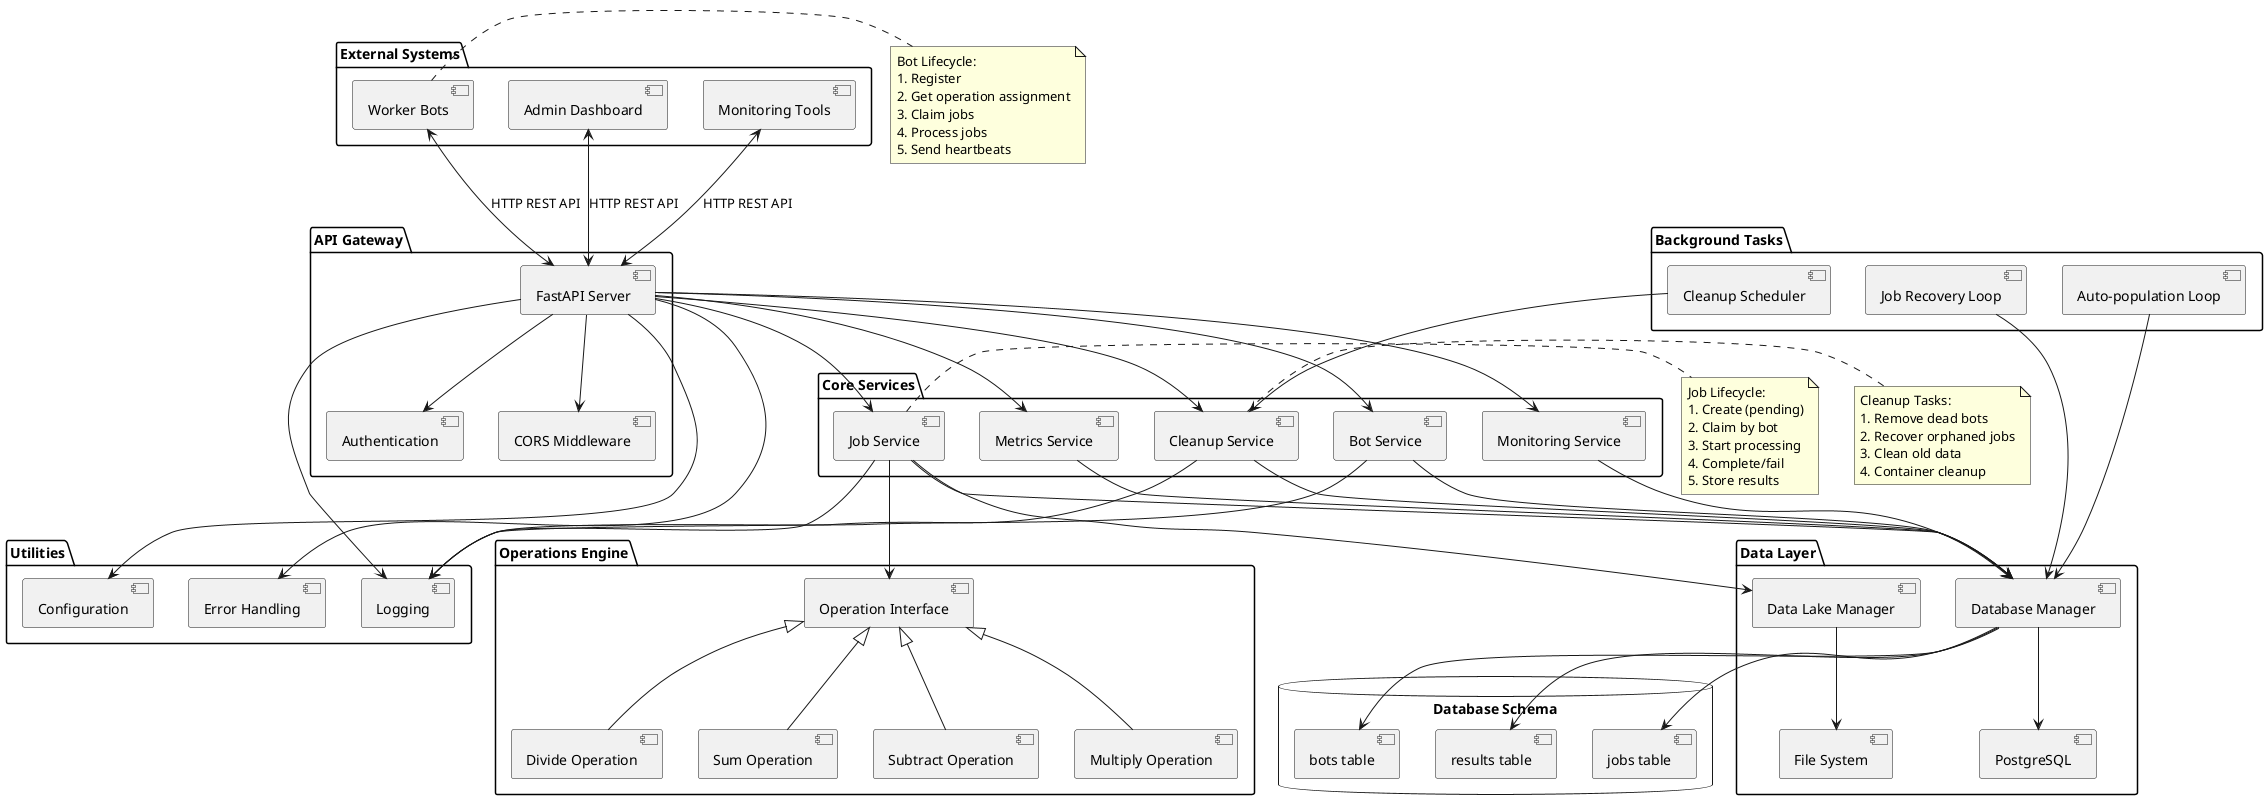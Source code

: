 @startuml Distributed System Component Diagram

!define COMPONENT component
!define INTERFACE interface

package "External Systems" {
    [Worker Bots] as Bots
    [Admin Dashboard] as Dashboard
    [Monitoring Tools] as Monitoring
}

package "API Gateway" {
    [FastAPI Server] as API
    [CORS Middleware] as CORS
    [Authentication] as Auth
}

package "Core Services" {
    [Job Service] as JobSvc
    [Bot Service] as BotSvc
    [Monitoring Service] as MonitorSvc
    [Metrics Service] as MetricsSvc
    [Cleanup Service] as CleanupSvc
}

package "Data Layer" {
    [Database Manager] as DBManager
    [Data Lake Manager] as DatalakeMgr
    [PostgreSQL] as PostgreSQL
    [File System] as FileSystem
}

package "Operations Engine" {
    [Operation Interface] as OpInterface
    [Sum Operation] as SumOp
    [Subtract Operation] as SubtractOp
    [Multiply Operation] as MultiplyOp
    [Divide Operation] as DivideOp
}

package "Background Tasks" {
    [Job Recovery Loop] as RecoveryLoop
    [Auto-population Loop] as PopulateLoop
    [Cleanup Scheduler] as CleanupSched
}

package "Utilities" {
    [Logging] as Logging
    [Error Handling] as ErrorHandling
    [Configuration] as Config
}

' External connections
Bots <--> API : HTTP REST API
Dashboard <--> API : HTTP REST API
Monitoring <--> API : HTTP REST API

' API Gateway connections
API --> CORS
API --> Auth
API --> JobSvc
API --> BotSvc
API --> MonitorSvc
API --> MetricsSvc
API --> CleanupSvc

' Service connections
JobSvc --> DBManager
JobSvc --> DatalakeMgr
JobSvc --> OpInterface

BotSvc --> DBManager
MonitorSvc --> DBManager
MetricsSvc --> DBManager
CleanupSvc --> DBManager

' Data layer connections
DBManager --> PostgreSQL
DatalakeMgr --> FileSystem

' Operations connections
OpInterface <|-- SumOp
OpInterface <|-- SubtractOp
OpInterface <|-- MultiplyOp
OpInterface <|-- DivideOp

' Background task connections
RecoveryLoop --> DBManager
PopulateLoop --> DBManager
CleanupSched --> CleanupSvc

' Utility connections
API --> Logging
API --> ErrorHandling
API --> Config

JobSvc --> Logging
BotSvc --> Logging
CleanupSvc --> Logging

' Database schema
database "Database Schema" {
    [jobs table] as JobsTable
    [bots table] as BotsTable
    [results table] as ResultsTable
}

DBManager --> JobsTable
DBManager --> BotsTable
DBManager --> ResultsTable

' Data flow
note right of Bots
  Bot Lifecycle:
  1. Register
  2. Get operation assignment
  3. Claim jobs
  4. Process jobs
  5. Send heartbeats
end note

note right of JobSvc
  Job Lifecycle:
  1. Create (pending)
  2. Claim by bot
  3. Start processing
  4. Complete/fail
  5. Store results
end note

note right of CleanupSvc
  Cleanup Tasks:
  1. Remove dead bots
  2. Recover orphaned jobs
  3. Clean old data
  4. Container cleanup
end note

@enduml
